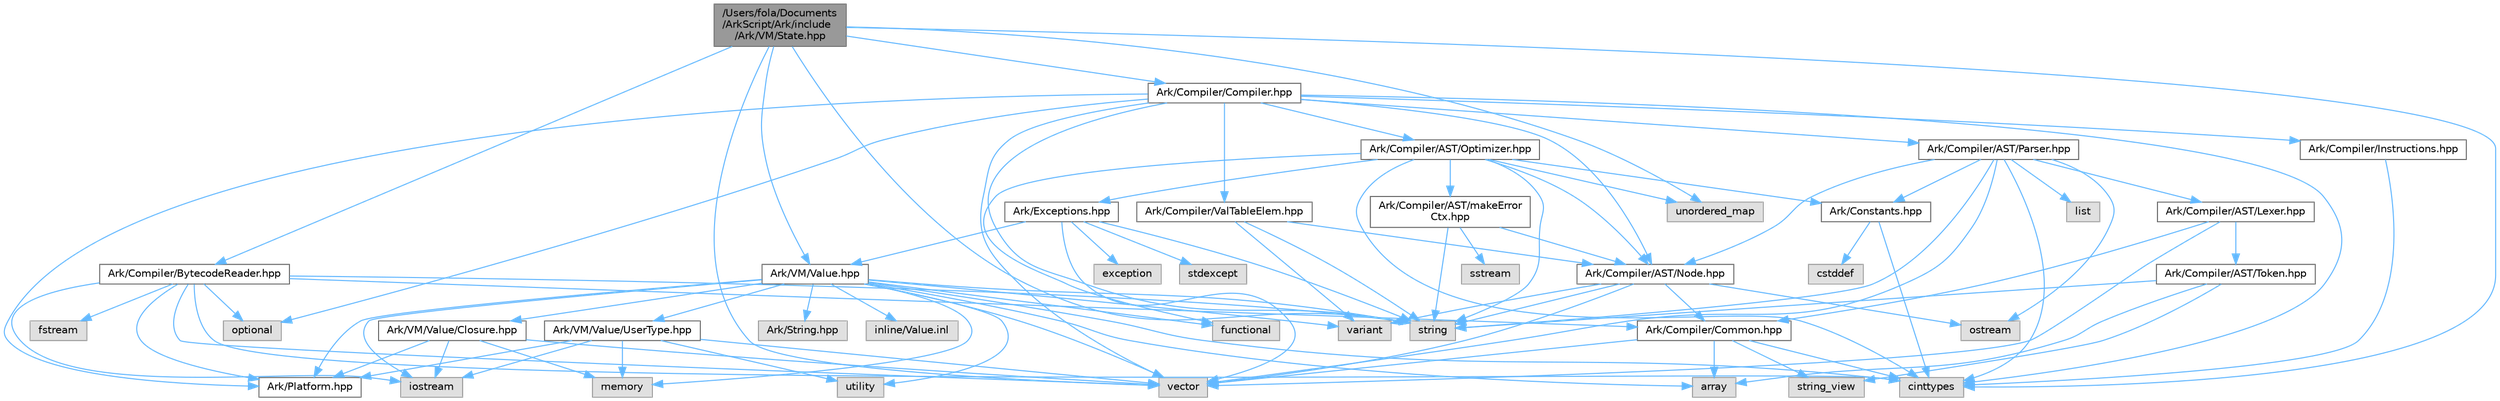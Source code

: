 digraph "/Users/fola/Documents/ArkScript/Ark/include/Ark/VM/State.hpp"
{
 // INTERACTIVE_SVG=YES
 // LATEX_PDF_SIZE
  bgcolor="transparent";
  edge [fontname=Helvetica,fontsize=10,labelfontname=Helvetica,labelfontsize=10];
  node [fontname=Helvetica,fontsize=10,shape=box,height=0.2,width=0.4];
  Node1 [label="/Users/fola/Documents\l/ArkScript/Ark/include\l/Ark/VM/State.hpp",height=0.2,width=0.4,color="gray40", fillcolor="grey60", style="filled", fontcolor="black",tooltip="State used by the virtual machine: it loads the bytecode, can compile it if needed,..."];
  Node1 -> Node2 [color="steelblue1",style="solid"];
  Node2 [label="string",height=0.2,width=0.4,color="grey60", fillcolor="#E0E0E0", style="filled",tooltip=" "];
  Node1 -> Node3 [color="steelblue1",style="solid"];
  Node3 [label="vector",height=0.2,width=0.4,color="grey60", fillcolor="#E0E0E0", style="filled",tooltip=" "];
  Node1 -> Node4 [color="steelblue1",style="solid"];
  Node4 [label="cinttypes",height=0.2,width=0.4,color="grey60", fillcolor="#E0E0E0", style="filled",tooltip=" "];
  Node1 -> Node5 [color="steelblue1",style="solid"];
  Node5 [label="unordered_map",height=0.2,width=0.4,color="grey60", fillcolor="#E0E0E0", style="filled",tooltip=" "];
  Node1 -> Node6 [color="steelblue1",style="solid"];
  Node6 [label="Ark/VM/Value.hpp",height=0.2,width=0.4,color="grey40", fillcolor="white", style="filled",URL="$de/dfd/Value_8hpp.html",tooltip=" "];
  Node6 -> Node3 [color="steelblue1",style="solid"];
  Node6 -> Node7 [color="steelblue1",style="solid"];
  Node7 [label="variant",height=0.2,width=0.4,color="grey60", fillcolor="#E0E0E0", style="filled",tooltip=" "];
  Node6 -> Node2 [color="steelblue1",style="solid"];
  Node6 -> Node4 [color="steelblue1",style="solid"];
  Node6 -> Node8 [color="steelblue1",style="solid"];
  Node8 [label="iostream",height=0.2,width=0.4,color="grey60", fillcolor="#E0E0E0", style="filled",tooltip=" "];
  Node6 -> Node9 [color="steelblue1",style="solid"];
  Node9 [label="memory",height=0.2,width=0.4,color="grey60", fillcolor="#E0E0E0", style="filled",tooltip=" "];
  Node6 -> Node10 [color="steelblue1",style="solid"];
  Node10 [label="functional",height=0.2,width=0.4,color="grey60", fillcolor="#E0E0E0", style="filled",tooltip=" "];
  Node6 -> Node11 [color="steelblue1",style="solid"];
  Node11 [label="utility",height=0.2,width=0.4,color="grey60", fillcolor="#E0E0E0", style="filled",tooltip=" "];
  Node6 -> Node12 [color="steelblue1",style="solid"];
  Node12 [label="Ark/String.hpp",height=0.2,width=0.4,color="grey60", fillcolor="#E0E0E0", style="filled",tooltip=" "];
  Node6 -> Node13 [color="steelblue1",style="solid"];
  Node13 [label="array",height=0.2,width=0.4,color="grey60", fillcolor="#E0E0E0", style="filled",tooltip=" "];
  Node6 -> Node14 [color="steelblue1",style="solid"];
  Node14 [label="Ark/VM/Value/Closure.hpp",height=0.2,width=0.4,color="grey40", fillcolor="white", style="filled",URL="$dc/dd5/Closure_8hpp.html",tooltip="Subtype of the value type, handling closures."];
  Node14 -> Node9 [color="steelblue1",style="solid"];
  Node14 -> Node3 [color="steelblue1",style="solid"];
  Node14 -> Node8 [color="steelblue1",style="solid"];
  Node14 -> Node15 [color="steelblue1",style="solid"];
  Node15 [label="Ark/Platform.hpp",height=0.2,width=0.4,color="grey40", fillcolor="white", style="filled",URL="$d5/d40/Platform_8hpp.html",tooltip="ArkScript configuration macros."];
  Node6 -> Node16 [color="steelblue1",style="solid"];
  Node16 [label="Ark/VM/Value/UserType.hpp",height=0.2,width=0.4,color="grey40", fillcolor="white", style="filled",URL="$dc/d3d/UserType_8hpp.html",tooltip="Subtype of the value, capable of handling any C++ type."];
  Node16 -> Node8 [color="steelblue1",style="solid"];
  Node16 -> Node3 [color="steelblue1",style="solid"];
  Node16 -> Node11 [color="steelblue1",style="solid"];
  Node16 -> Node9 [color="steelblue1",style="solid"];
  Node16 -> Node15 [color="steelblue1",style="solid"];
  Node6 -> Node15 [color="steelblue1",style="solid"];
  Node6 -> Node17 [color="steelblue1",style="solid"];
  Node17 [label="inline/Value.inl",height=0.2,width=0.4,color="grey60", fillcolor="#E0E0E0", style="filled",tooltip=" "];
  Node1 -> Node18 [color="steelblue1",style="solid"];
  Node18 [label="Ark/Compiler/BytecodeReader.hpp",height=0.2,width=0.4,color="grey40", fillcolor="white", style="filled",URL="$d1/d84/BytecodeReader_8hpp.html",tooltip="A bytecode disassembler for ArkScript."];
  Node18 -> Node3 [color="steelblue1",style="solid"];
  Node18 -> Node19 [color="steelblue1",style="solid"];
  Node19 [label="fstream",height=0.2,width=0.4,color="grey60", fillcolor="#E0E0E0", style="filled",tooltip=" "];
  Node18 -> Node8 [color="steelblue1",style="solid"];
  Node18 -> Node2 [color="steelblue1",style="solid"];
  Node18 -> Node4 [color="steelblue1",style="solid"];
  Node18 -> Node20 [color="steelblue1",style="solid"];
  Node20 [label="optional",height=0.2,width=0.4,color="grey60", fillcolor="#E0E0E0", style="filled",tooltip=" "];
  Node18 -> Node15 [color="steelblue1",style="solid"];
  Node18 -> Node21 [color="steelblue1",style="solid"];
  Node21 [label="Ark/Compiler/Common.hpp",height=0.2,width=0.4,color="grey40", fillcolor="white", style="filled",URL="$d8/ddd/Common_8hpp.html",tooltip="Common code for the compiler."];
  Node21 -> Node13 [color="steelblue1",style="solid"];
  Node21 -> Node22 [color="steelblue1",style="solid"];
  Node22 [label="string_view",height=0.2,width=0.4,color="grey60", fillcolor="#E0E0E0", style="filled",tooltip=" "];
  Node21 -> Node3 [color="steelblue1",style="solid"];
  Node21 -> Node4 [color="steelblue1",style="solid"];
  Node1 -> Node23 [color="steelblue1",style="solid"];
  Node23 [label="Ark/Compiler/Compiler.hpp",height=0.2,width=0.4,color="grey40", fillcolor="white", style="filled",URL="$d8/d0f/Compiler_8hpp.html",tooltip="ArkScript compiler is in charge of transforming the AST into bytecode."];
  Node23 -> Node3 [color="steelblue1",style="solid"];
  Node23 -> Node2 [color="steelblue1",style="solid"];
  Node23 -> Node4 [color="steelblue1",style="solid"];
  Node23 -> Node20 [color="steelblue1",style="solid"];
  Node23 -> Node15 [color="steelblue1",style="solid"];
  Node23 -> Node24 [color="steelblue1",style="solid"];
  Node24 [label="Ark/Compiler/Instructions.hpp",height=0.2,width=0.4,color="grey40", fillcolor="white", style="filled",URL="$d8/daa/Instructions_8hpp.html",tooltip="The different instructions used by the compiler and virtual machine."];
  Node24 -> Node4 [color="steelblue1",style="solid"];
  Node23 -> Node25 [color="steelblue1",style="solid"];
  Node25 [label="Ark/Compiler/AST/Node.hpp",height=0.2,width=0.4,color="grey40", fillcolor="white", style="filled",URL="$d7/dc6/Node_8hpp.html",tooltip="AST node used by the parser, optimizer and compiler."];
  Node25 -> Node7 [color="steelblue1",style="solid"];
  Node25 -> Node26 [color="steelblue1",style="solid"];
  Node26 [label="ostream",height=0.2,width=0.4,color="grey60", fillcolor="#E0E0E0", style="filled",tooltip=" "];
  Node25 -> Node2 [color="steelblue1",style="solid"];
  Node25 -> Node3 [color="steelblue1",style="solid"];
  Node25 -> Node21 [color="steelblue1",style="solid"];
  Node23 -> Node27 [color="steelblue1",style="solid"];
  Node27 [label="Ark/Compiler/AST/Parser.hpp",height=0.2,width=0.4,color="grey40", fillcolor="white", style="filled",URL="$d7/ddd/Parser_8hpp.html",tooltip="Parses a token stream into an AST by using the Ark::Node."];
  Node27 -> Node2 [color="steelblue1",style="solid"];
  Node27 -> Node28 [color="steelblue1",style="solid"];
  Node28 [label="list",height=0.2,width=0.4,color="grey60", fillcolor="#E0E0E0", style="filled",tooltip=" "];
  Node27 -> Node26 [color="steelblue1",style="solid"];
  Node27 -> Node3 [color="steelblue1",style="solid"];
  Node27 -> Node4 [color="steelblue1",style="solid"];
  Node27 -> Node29 [color="steelblue1",style="solid"];
  Node29 [label="Ark/Constants.hpp",height=0.2,width=0.4,color="grey40", fillcolor="white", style="filled",URL="$d6/de9/Constants_8hpp.html",tooltip="Constants used by ArkScript."];
  Node29 -> Node4 [color="steelblue1",style="solid"];
  Node29 -> Node30 [color="steelblue1",style="solid"];
  Node30 [label="cstddef",height=0.2,width=0.4,color="grey60", fillcolor="#E0E0E0", style="filled",tooltip=" "];
  Node27 -> Node31 [color="steelblue1",style="solid"];
  Node31 [label="Ark/Compiler/AST/Lexer.hpp",height=0.2,width=0.4,color="grey40", fillcolor="white", style="filled",URL="$da/d79/Lexer_8hpp.html",tooltip="Tokenize ArkScript code."];
  Node31 -> Node3 [color="steelblue1",style="solid"];
  Node31 -> Node32 [color="steelblue1",style="solid"];
  Node32 [label="Ark/Compiler/AST/Token.hpp",height=0.2,width=0.4,color="grey40", fillcolor="white", style="filled",URL="$d3/d6e/Token_8hpp.html",tooltip="Token definition for ArkScript."];
  Node32 -> Node13 [color="steelblue1",style="solid"];
  Node32 -> Node2 [color="steelblue1",style="solid"];
  Node32 -> Node22 [color="steelblue1",style="solid"];
  Node31 -> Node21 [color="steelblue1",style="solid"];
  Node27 -> Node25 [color="steelblue1",style="solid"];
  Node23 -> Node33 [color="steelblue1",style="solid"];
  Node33 [label="Ark/Compiler/AST/Optimizer.hpp",height=0.2,width=0.4,color="grey40", fillcolor="white", style="filled",URL="$db/d93/Optimizer_8hpp.html",tooltip="Optimizes a given ArkScript AST."];
  Node33 -> Node10 [color="steelblue1",style="solid"];
  Node33 -> Node5 [color="steelblue1",style="solid"];
  Node33 -> Node2 [color="steelblue1",style="solid"];
  Node33 -> Node4 [color="steelblue1",style="solid"];
  Node33 -> Node25 [color="steelblue1",style="solid"];
  Node33 -> Node34 [color="steelblue1",style="solid"];
  Node34 [label="Ark/Exceptions.hpp",height=0.2,width=0.4,color="grey40", fillcolor="white", style="filled",URL="$d2/de9/Exceptions_8hpp.html",tooltip="ArkScript homemade exceptions."];
  Node34 -> Node35 [color="steelblue1",style="solid"];
  Node35 [label="exception",height=0.2,width=0.4,color="grey60", fillcolor="#E0E0E0", style="filled",tooltip=" "];
  Node34 -> Node2 [color="steelblue1",style="solid"];
  Node34 -> Node3 [color="steelblue1",style="solid"];
  Node34 -> Node36 [color="steelblue1",style="solid"];
  Node36 [label="stdexcept",height=0.2,width=0.4,color="grey60", fillcolor="#E0E0E0", style="filled",tooltip=" "];
  Node34 -> Node6 [color="steelblue1",style="solid"];
  Node33 -> Node29 [color="steelblue1",style="solid"];
  Node33 -> Node37 [color="steelblue1",style="solid"];
  Node37 [label="Ark/Compiler/AST/makeError\lCtx.hpp",height=0.2,width=0.4,color="grey40", fillcolor="white", style="filled",URL="$dc/dc5/makeErrorCtx_8hpp.html",tooltip="Create string error context for AST errors."];
  Node37 -> Node38 [color="steelblue1",style="solid"];
  Node38 [label="sstream",height=0.2,width=0.4,color="grey60", fillcolor="#E0E0E0", style="filled",tooltip=" "];
  Node37 -> Node2 [color="steelblue1",style="solid"];
  Node37 -> Node25 [color="steelblue1",style="solid"];
  Node23 -> Node39 [color="steelblue1",style="solid"];
  Node39 [label="Ark/Compiler/ValTableElem.hpp",height=0.2,width=0.4,color="grey40", fillcolor="white", style="filled",URL="$dd/de7/ValTableElem_8hpp.html",tooltip="The basic value type handled by the compiler."];
  Node39 -> Node7 [color="steelblue1",style="solid"];
  Node39 -> Node2 [color="steelblue1",style="solid"];
  Node39 -> Node25 [color="steelblue1",style="solid"];
}
